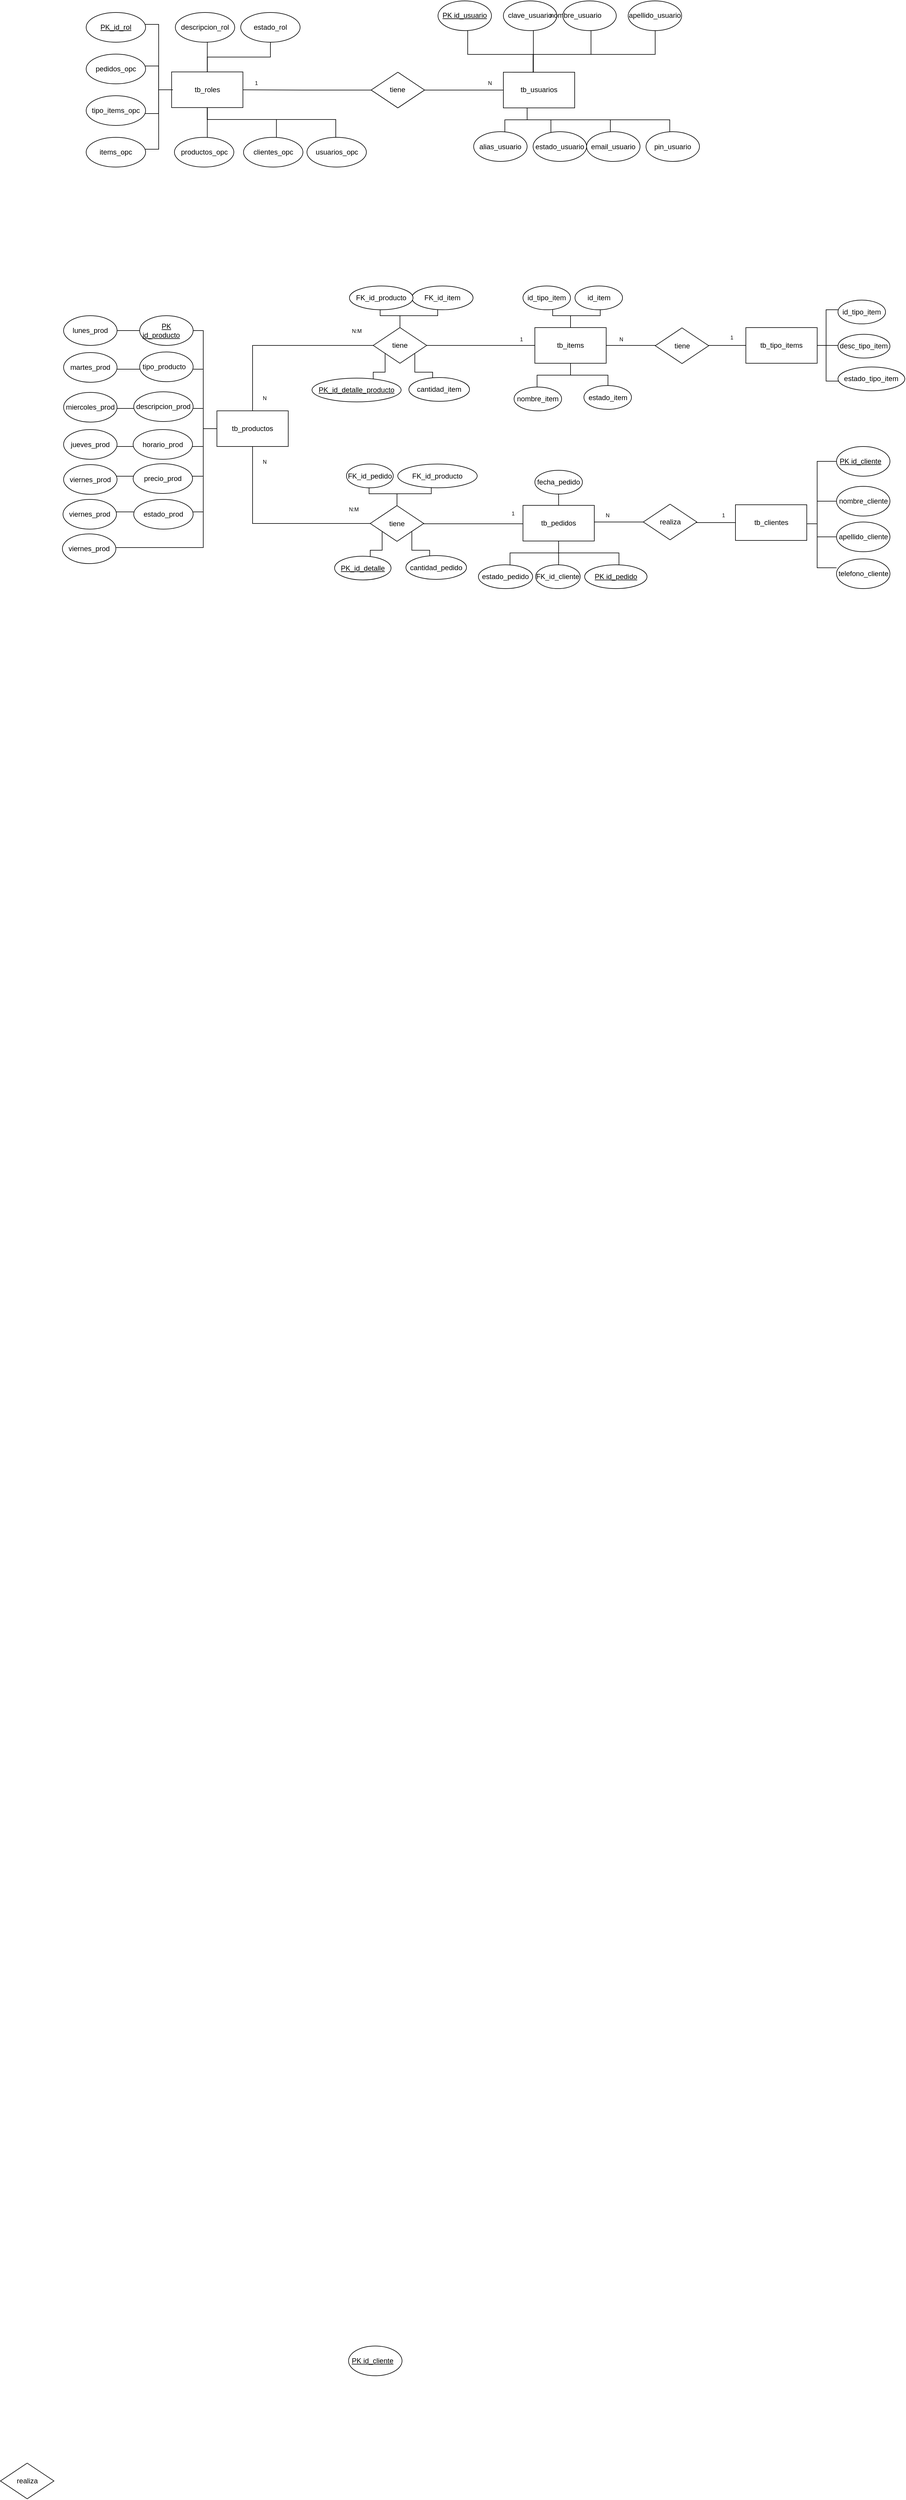<mxfile version="24.0.7" type="github">
  <diagram name="ER" id="s_cLqucrCK-qtgdjDWhT">
    <mxGraphModel dx="3075" dy="2091" grid="1" gridSize="10" guides="1" tooltips="1" connect="1" arrows="1" fold="1" page="1" pageScale="1" pageWidth="827" pageHeight="1169" math="0" shadow="0">
      <root>
        <mxCell id="0" />
        <mxCell id="1" parent="0" />
        <mxCell id="Yz_XdNRA3-hMg08UgE4n-16" style="edgeStyle=orthogonalEdgeStyle;rounded=0;orthogonalLoop=1;jettySize=auto;html=1;entryX=0.444;entryY=0.5;entryDx=0;entryDy=0;entryPerimeter=0;" parent="1" source="Yz_XdNRA3-hMg08UgE4n-24" target="Yz_XdNRA3-hMg08UgE4n-32" edge="1">
          <mxGeometry relative="1" as="geometry">
            <mxPoint x="711.96" y="60.47" as="targetPoint" />
          </mxGeometry>
        </mxCell>
        <mxCell id="Yz_XdNRA3-hMg08UgE4n-17" style="edgeStyle=orthogonalEdgeStyle;rounded=0;orthogonalLoop=1;jettySize=auto;html=1;entryX=0.833;entryY=0.5;entryDx=0;entryDy=0;entryPerimeter=0;exitX=0;exitY=0.5;exitDx=0;exitDy=0;" parent="1" source="Yz_XdNRA3-hMg08UgE4n-32" target="Yz_XdNRA3-hMg08UgE4n-20" edge="1">
          <mxGeometry relative="1" as="geometry">
            <mxPoint x="552.5" y="69.97" as="sourcePoint" />
          </mxGeometry>
        </mxCell>
        <mxCell id="Yz_XdNRA3-hMg08UgE4n-20" value="tb_roles" style="rounded=0;whiteSpace=wrap;html=1;" parent="1" vertex="1">
          <mxGeometry x="263.75" y="29.97" width="120" height="60" as="geometry" />
        </mxCell>
        <mxCell id="Yz_XdNRA3-hMg08UgE4n-24" value="tb_usuarios" style="rounded=0;whiteSpace=wrap;html=1;" parent="1" vertex="1">
          <mxGeometry x="822" y="30.47" width="120" height="60" as="geometry" />
        </mxCell>
        <mxCell id="Yz_XdNRA3-hMg08UgE4n-32" value="tiene" style="rhombus;whiteSpace=wrap;html=1;" parent="1" vertex="1">
          <mxGeometry x="599.46" y="30.47" width="90" height="60" as="geometry" />
        </mxCell>
        <mxCell id="Yz_XdNRA3-hMg08UgE4n-80" style="edgeStyle=orthogonalEdgeStyle;rounded=0;orthogonalLoop=1;jettySize=auto;html=1;entryX=0.556;entryY=0.6;entryDx=0;entryDy=0;entryPerimeter=0;" parent="1" source="Yz_XdNRA3-hMg08UgE4n-24" target="Yz_XdNRA3-hMg08UgE4n-93" edge="1">
          <mxGeometry relative="1" as="geometry">
            <Array as="points">
              <mxPoint x="872" y="0.47" />
              <mxPoint x="762" y="0.47" />
            </Array>
          </mxGeometry>
        </mxCell>
        <mxCell id="Yz_XdNRA3-hMg08UgE4n-82" style="edgeStyle=orthogonalEdgeStyle;rounded=0;orthogonalLoop=1;jettySize=auto;html=1;entryX=0.556;entryY=0.4;entryDx=0;entryDy=0;entryPerimeter=0;" parent="1" edge="1">
          <mxGeometry relative="1" as="geometry">
            <Array as="points">
              <mxPoint x="872.46" y="30.5" />
              <mxPoint x="872.46" y="-69.5" />
            </Array>
            <mxPoint x="837.5" y="30.47" as="sourcePoint" />
            <mxPoint x="837.08" y="-69.53" as="targetPoint" />
          </mxGeometry>
        </mxCell>
        <mxCell id="Yz_XdNRA3-hMg08UgE4n-83" style="edgeStyle=orthogonalEdgeStyle;rounded=0;orthogonalLoop=1;jettySize=auto;html=1;entryX=0.444;entryY=0.4;entryDx=0;entryDy=0;entryPerimeter=0;" parent="1" source="Yz_XdNRA3-hMg08UgE4n-24" target="Yz_XdNRA3-hMg08UgE4n-91" edge="1">
          <mxGeometry relative="1" as="geometry">
            <Array as="points">
              <mxPoint x="872.46" y="0.5" />
              <mxPoint x="969.46" y="0.5" />
              <mxPoint x="969.46" y="-69.5" />
            </Array>
          </mxGeometry>
        </mxCell>
        <mxCell id="Yz_XdNRA3-hMg08UgE4n-84" style="edgeStyle=orthogonalEdgeStyle;rounded=0;orthogonalLoop=1;jettySize=auto;html=1;entryX=0.667;entryY=0.4;entryDx=0;entryDy=0;entryPerimeter=0;" parent="1" source="Yz_XdNRA3-hMg08UgE4n-24" target="Yz_XdNRA3-hMg08UgE4n-89" edge="1">
          <mxGeometry relative="1" as="geometry">
            <Array as="points">
              <mxPoint x="872.46" y="0.5" />
              <mxPoint x="1077.46" y="0.5" />
              <mxPoint x="1077.46" y="-69.5" />
            </Array>
          </mxGeometry>
        </mxCell>
        <mxCell id="Yz_XdNRA3-hMg08UgE4n-85" style="edgeStyle=orthogonalEdgeStyle;rounded=0;orthogonalLoop=1;jettySize=auto;html=1;entryX=0.556;entryY=0.6;entryDx=0;entryDy=0;entryPerimeter=0;" parent="1" target="Yz_XdNRA3-hMg08UgE4n-88" edge="1">
          <mxGeometry relative="1" as="geometry">
            <Array as="points">
              <mxPoint x="862" y="110.5" />
              <mxPoint x="1102" y="110.5" />
              <mxPoint x="1102" y="160.5" />
            </Array>
            <mxPoint x="861.96" y="90.5" as="sourcePoint" />
          </mxGeometry>
        </mxCell>
        <mxCell id="Yz_XdNRA3-hMg08UgE4n-86" style="edgeStyle=orthogonalEdgeStyle;rounded=0;orthogonalLoop=1;jettySize=auto;html=1;entryX=0.556;entryY=0.6;entryDx=0;entryDy=0;entryPerimeter=0;" parent="1" target="Yz_XdNRA3-hMg08UgE4n-87" edge="1">
          <mxGeometry relative="1" as="geometry">
            <mxPoint x="862" y="90.53" as="sourcePoint" />
            <Array as="points">
              <mxPoint x="862" y="110.5" />
              <mxPoint x="1002" y="110.5" />
              <mxPoint x="1002" y="150.5" />
              <mxPoint x="1012" y="150.5" />
            </Array>
          </mxGeometry>
        </mxCell>
        <mxCell id="Yz_XdNRA3-hMg08UgE4n-87" value="email_usuario" style="ellipse;whiteSpace=wrap;html=1;" parent="1" vertex="1">
          <mxGeometry x="962" y="130.53" width="90" height="50" as="geometry" />
        </mxCell>
        <mxCell id="Yz_XdNRA3-hMg08UgE4n-88" value="pin_usuario" style="ellipse;whiteSpace=wrap;html=1;" parent="1" vertex="1">
          <mxGeometry x="1062" y="130.53" width="90" height="50" as="geometry" />
        </mxCell>
        <mxCell id="Yz_XdNRA3-hMg08UgE4n-89" value="apellido_usuario" style="ellipse;whiteSpace=wrap;html=1;" parent="1" vertex="1">
          <mxGeometry x="1032" y="-89.53" width="90" height="50" as="geometry" />
        </mxCell>
        <mxCell id="Yz_XdNRA3-hMg08UgE4n-90" value="clave_usuario" style="ellipse;whiteSpace=wrap;html=1;" parent="1" vertex="1">
          <mxGeometry x="822" y="-89.53" width="90" height="50" as="geometry" />
        </mxCell>
        <mxCell id="Yz_XdNRA3-hMg08UgE4n-91" value="nombre_usuario&lt;span style=&quot;white-space: pre;&quot;&gt;&#x9;&lt;/span&gt;&lt;span style=&quot;white-space: pre;&quot;&gt;&#x9;&lt;/span&gt;" style="ellipse;whiteSpace=wrap;html=1;" parent="1" vertex="1">
          <mxGeometry x="922" y="-89.53" width="90" height="50" as="geometry" />
        </mxCell>
        <mxCell id="Yz_XdNRA3-hMg08UgE4n-93" value="&lt;u&gt;PK id_usuario&lt;/u&gt;" style="ellipse;whiteSpace=wrap;html=1;" parent="1" vertex="1">
          <mxGeometry x="712" y="-89.53" width="90" height="50" as="geometry" />
        </mxCell>
        <mxCell id="Yz_XdNRA3-hMg08UgE4n-94" style="edgeStyle=orthogonalEdgeStyle;rounded=0;orthogonalLoop=1;jettySize=auto;html=1;entryX=0.583;entryY=0.8;entryDx=0;entryDy=0;entryPerimeter=0;" parent="1" target="Yz_XdNRA3-hMg08UgE4n-96" edge="1">
          <mxGeometry relative="1" as="geometry">
            <mxPoint x="862" y="90.53" as="sourcePoint" />
            <Array as="points">
              <mxPoint x="862" y="110.53" />
              <mxPoint x="824" y="110.53" />
            </Array>
          </mxGeometry>
        </mxCell>
        <mxCell id="Yz_XdNRA3-hMg08UgE4n-95" style="edgeStyle=orthogonalEdgeStyle;rounded=0;orthogonalLoop=1;jettySize=auto;html=1;entryX=0.444;entryY=0.8;entryDx=0;entryDy=0;entryPerimeter=0;" parent="1" target="Yz_XdNRA3-hMg08UgE4n-97" edge="1">
          <mxGeometry relative="1" as="geometry">
            <mxPoint x="862" y="90.53" as="sourcePoint" />
            <Array as="points">
              <mxPoint x="862" y="110.53" />
              <mxPoint x="902" y="110.53" />
            </Array>
          </mxGeometry>
        </mxCell>
        <mxCell id="Yz_XdNRA3-hMg08UgE4n-96" value="alias_usuario" style="ellipse;whiteSpace=wrap;html=1;" parent="1" vertex="1">
          <mxGeometry x="772" y="130.53" width="90" height="50" as="geometry" />
        </mxCell>
        <mxCell id="Yz_XdNRA3-hMg08UgE4n-97" value="estado_usuario" style="ellipse;whiteSpace=wrap;html=1;" parent="1" vertex="1">
          <mxGeometry x="872" y="130.53" width="90" height="50" as="geometry" />
        </mxCell>
        <mxCell id="Yz_XdNRA3-hMg08UgE4n-160" value="&lt;font style=&quot;font-size: 9px;&quot;&gt;1&lt;/font&gt;" style="text;html=1;strokeColor=none;fillColor=none;align=center;verticalAlign=middle;whiteSpace=wrap;rounded=0;" parent="1" vertex="1">
          <mxGeometry x="393.75" y="40" width="25" height="15" as="geometry" />
        </mxCell>
        <mxCell id="Yz_XdNRA3-hMg08UgE4n-161" value="&lt;font style=&quot;font-size: 9px;&quot;&gt;N&lt;/font&gt;" style="text;html=1;strokeColor=none;fillColor=none;align=center;verticalAlign=middle;whiteSpace=wrap;rounded=0;" parent="1" vertex="1">
          <mxGeometry x="786.96" y="40.5" width="25" height="15" as="geometry" />
        </mxCell>
        <mxCell id="S6irQDDvWrDtfDvBqgvv-7" value="apellido_cliente" style="ellipse;whiteSpace=wrap;html=1;" parent="1" vertex="1">
          <mxGeometry x="1382.54" y="787" width="90" height="50" as="geometry" />
        </mxCell>
        <mxCell id="S6irQDDvWrDtfDvBqgvv-8" value="nombre_cliente" style="ellipse;whiteSpace=wrap;html=1;" parent="1" vertex="1">
          <mxGeometry x="1382.54" y="727" width="90" height="50" as="geometry" />
        </mxCell>
        <mxCell id="S6irQDDvWrDtfDvBqgvv-9" value="&lt;u&gt;PK id_cliente&lt;span style=&quot;white-space: pre;&quot;&gt;&#x9;&lt;/span&gt;&lt;/u&gt;" style="ellipse;whiteSpace=wrap;html=1;" parent="1" vertex="1">
          <mxGeometry x="1382.54" y="660" width="90" height="50" as="geometry" />
        </mxCell>
        <mxCell id="S6irQDDvWrDtfDvBqgvv-10" value="telefono_cliente" style="ellipse;whiteSpace=wrap;html=1;" parent="1" vertex="1">
          <mxGeometry x="1382.54" y="849" width="90" height="50" as="geometry" />
        </mxCell>
        <mxCell id="S6irQDDvWrDtfDvBqgvv-11" style="edgeStyle=orthogonalEdgeStyle;rounded=0;orthogonalLoop=1;jettySize=auto;html=1;entryX=0.562;entryY=0.367;entryDx=0;entryDy=0;entryPerimeter=0;" parent="1" source="S6irQDDvWrDtfDvBqgvv-8" target="S6irQDDvWrDtfDvBqgvv-6" edge="1">
          <mxGeometry relative="1" as="geometry">
            <Array as="points">
              <mxPoint x="1350" y="752" />
              <mxPoint x="1350" y="790" />
              <mxPoint x="1280" y="790" />
            </Array>
          </mxGeometry>
        </mxCell>
        <mxCell id="S6irQDDvWrDtfDvBqgvv-12" style="edgeStyle=orthogonalEdgeStyle;rounded=0;orthogonalLoop=1;jettySize=auto;html=1;entryX=0.562;entryY=0.533;entryDx=0;entryDy=0;entryPerimeter=0;" parent="1" source="S6irQDDvWrDtfDvBqgvv-9" target="S6irQDDvWrDtfDvBqgvv-6" edge="1">
          <mxGeometry relative="1" as="geometry">
            <Array as="points">
              <mxPoint x="1350" y="685" />
              <mxPoint x="1350" y="790" />
            </Array>
          </mxGeometry>
        </mxCell>
        <mxCell id="S6irQDDvWrDtfDvBqgvv-14" style="edgeStyle=orthogonalEdgeStyle;rounded=0;orthogonalLoop=1;jettySize=auto;html=1;entryX=0.312;entryY=0.533;entryDx=0;entryDy=0;entryPerimeter=0;" parent="1" source="S6irQDDvWrDtfDvBqgvv-7" target="S6irQDDvWrDtfDvBqgvv-6" edge="1">
          <mxGeometry relative="1" as="geometry">
            <Array as="points">
              <mxPoint x="1350" y="812" />
              <mxPoint x="1350" y="790" />
            </Array>
          </mxGeometry>
        </mxCell>
        <mxCell id="S6irQDDvWrDtfDvBqgvv-15" style="edgeStyle=orthogonalEdgeStyle;rounded=0;orthogonalLoop=1;jettySize=auto;html=1;entryX=0.562;entryY=0.7;entryDx=0;entryDy=0;entryPerimeter=0;" parent="1" edge="1">
          <mxGeometry relative="1" as="geometry">
            <mxPoint x="1382.54" y="864.037" as="sourcePoint" />
            <mxPoint x="1279.98" y="790" as="targetPoint" />
            <Array as="points">
              <mxPoint x="1350" y="864" />
              <mxPoint x="1350" y="790" />
            </Array>
          </mxGeometry>
        </mxCell>
        <mxCell id="S6irQDDvWrDtfDvBqgvv-6" value="tb_clientes" style="rounded=0;whiteSpace=wrap;html=1;" parent="1" vertex="1">
          <mxGeometry x="1212.54" y="758" width="120" height="60" as="geometry" />
        </mxCell>
        <mxCell id="S6irQDDvWrDtfDvBqgvv-17" value="&lt;font style=&quot;font-size: 9px;&quot;&gt;1&lt;/font&gt;" style="text;html=1;strokeColor=none;fillColor=none;align=center;verticalAlign=middle;whiteSpace=wrap;rounded=0;" parent="1" vertex="1">
          <mxGeometry x="1180" y="767" width="25" height="15" as="geometry" />
        </mxCell>
        <mxCell id="S6irQDDvWrDtfDvBqgvv-20" style="edgeStyle=orthogonalEdgeStyle;rounded=0;orthogonalLoop=1;jettySize=auto;html=1;entryX=0.392;entryY=0.483;entryDx=0;entryDy=0;entryPerimeter=0;" parent="1" source="S6irQDDvWrDtfDvBqgvv-19" edge="1">
          <mxGeometry relative="1" as="geometry">
            <mxPoint x="907.54" y="786.98" as="targetPoint" />
          </mxGeometry>
        </mxCell>
        <mxCell id="S6irQDDvWrDtfDvBqgvv-21" value="&lt;font style=&quot;font-size: 9px;&quot;&gt;N&lt;/font&gt;" style="text;html=1;strokeColor=none;fillColor=none;align=center;verticalAlign=middle;whiteSpace=wrap;rounded=0;" parent="1" vertex="1">
          <mxGeometry x="985" y="767" width="25" height="15" as="geometry" />
        </mxCell>
        <mxCell id="S6irQDDvWrDtfDvBqgvv-23" style="edgeStyle=orthogonalEdgeStyle;rounded=0;orthogonalLoop=1;jettySize=auto;html=1;entryX=0.417;entryY=0.517;entryDx=0;entryDy=0;entryPerimeter=0;" parent="1" source="S6irQDDvWrDtfDvBqgvv-6" target="S6irQDDvWrDtfDvBqgvv-19" edge="1">
          <mxGeometry relative="1" as="geometry" />
        </mxCell>
        <mxCell id="S6irQDDvWrDtfDvBqgvv-19" value="realiza" style="rhombus;whiteSpace=wrap;html=1;" parent="1" vertex="1">
          <mxGeometry x="1057.5" y="757" width="90" height="60" as="geometry" />
        </mxCell>
        <mxCell id="S6irQDDvWrDtfDvBqgvv-26" value="tb_pedidos" style="rounded=0;whiteSpace=wrap;html=1;" parent="1" vertex="1">
          <mxGeometry x="855" y="759" width="120" height="60" as="geometry" />
        </mxCell>
        <mxCell id="S6irQDDvWrDtfDvBqgvv-27" style="edgeStyle=orthogonalEdgeStyle;rounded=0;orthogonalLoop=1;jettySize=auto;html=1;entryX=0.55;entryY=0.75;entryDx=0;entryDy=0;entryPerimeter=0;" parent="1" source="S6irQDDvWrDtfDvBqgvv-26" target="S6irQDDvWrDtfDvBqgvv-33" edge="1">
          <mxGeometry relative="1" as="geometry" />
        </mxCell>
        <mxCell id="S6irQDDvWrDtfDvBqgvv-28" style="edgeStyle=orthogonalEdgeStyle;rounded=0;orthogonalLoop=1;jettySize=auto;html=1;entryX=0.517;entryY=0.75;entryDx=0;entryDy=0;entryPerimeter=0;" parent="1" source="S6irQDDvWrDtfDvBqgvv-26" target="S6irQDDvWrDtfDvBqgvv-34" edge="1">
          <mxGeometry relative="1" as="geometry" />
        </mxCell>
        <mxCell id="S6irQDDvWrDtfDvBqgvv-29" style="edgeStyle=orthogonalEdgeStyle;rounded=0;orthogonalLoop=1;jettySize=auto;html=1;entryX=0.583;entryY=0.5;entryDx=0;entryDy=0;entryPerimeter=0;" parent="1" source="S6irQDDvWrDtfDvBqgvv-26" target="S6irQDDvWrDtfDvBqgvv-36" edge="1">
          <mxGeometry relative="1" as="geometry" />
        </mxCell>
        <mxCell id="S6irQDDvWrDtfDvBqgvv-30" style="edgeStyle=orthogonalEdgeStyle;rounded=0;orthogonalLoop=1;jettySize=auto;html=1;entryX=0.512;entryY=0.6;entryDx=0;entryDy=0;entryPerimeter=0;" parent="1" source="S6irQDDvWrDtfDvBqgvv-26" target="S6irQDDvWrDtfDvBqgvv-32" edge="1">
          <mxGeometry relative="1" as="geometry" />
        </mxCell>
        <mxCell id="S6irQDDvWrDtfDvBqgvv-32" value="fecha_pedido" style="ellipse;whiteSpace=wrap;html=1;" parent="1" vertex="1">
          <mxGeometry x="875" y="700" width="80" height="40" as="geometry" />
        </mxCell>
        <mxCell id="S6irQDDvWrDtfDvBqgvv-33" value="&lt;u&gt;PK id_pedido&lt;/u&gt;" style="ellipse;whiteSpace=wrap;html=1;" parent="1" vertex="1">
          <mxGeometry x="958.75" y="859" width="105" height="40" as="geometry" />
        </mxCell>
        <mxCell id="S6irQDDvWrDtfDvBqgvv-34" value="FK_id_cliente" style="ellipse;whiteSpace=wrap;html=1;" parent="1" vertex="1">
          <mxGeometry x="876.25" y="859" width="75" height="40" as="geometry" />
        </mxCell>
        <mxCell id="S6irQDDvWrDtfDvBqgvv-36" value="estado_pedido" style="ellipse;whiteSpace=wrap;html=1;" parent="1" vertex="1">
          <mxGeometry x="780" y="859" width="91.25" height="40" as="geometry" />
        </mxCell>
        <mxCell id="S6irQDDvWrDtfDvBqgvv-37" value="&lt;font style=&quot;font-size: 9px;&quot;&gt;1&lt;/font&gt;" style="text;html=1;strokeColor=none;fillColor=none;align=center;verticalAlign=middle;whiteSpace=wrap;rounded=0;" parent="1" vertex="1">
          <mxGeometry x="826.25" y="764" width="25" height="15" as="geometry" />
        </mxCell>
        <mxCell id="S6irQDDvWrDtfDvBqgvv-39" value="&lt;u&gt;PK id_cliente&lt;span style=&quot;white-space: pre;&quot;&gt;&#x9;&lt;/span&gt;&lt;/u&gt;" style="ellipse;whiteSpace=wrap;html=1;" parent="1" vertex="1">
          <mxGeometry x="561.5" y="3855" width="90" height="50" as="geometry" />
        </mxCell>
        <mxCell id="S6irQDDvWrDtfDvBqgvv-43" style="edgeStyle=orthogonalEdgeStyle;rounded=0;orthogonalLoop=1;jettySize=auto;html=1;entryX=0.533;entryY=0.525;entryDx=0;entryDy=0;entryPerimeter=0;" parent="1" source="S6irQDDvWrDtfDvBqgvv-42" target="S6irQDDvWrDtfDvBqgvv-50" edge="1">
          <mxGeometry relative="1" as="geometry">
            <Array as="points">
              <mxPoint x="668" y="834.5" />
              <mxPoint x="698" y="834.5" />
            </Array>
          </mxGeometry>
        </mxCell>
        <mxCell id="S6irQDDvWrDtfDvBqgvv-44" style="edgeStyle=orthogonalEdgeStyle;rounded=0;orthogonalLoop=1;jettySize=auto;html=1;entryX=0.533;entryY=0.5;entryDx=0;entryDy=0;entryPerimeter=0;" parent="1" source="S6irQDDvWrDtfDvBqgvv-42" target="S6irQDDvWrDtfDvBqgvv-49" edge="1">
          <mxGeometry relative="1" as="geometry">
            <Array as="points">
              <mxPoint x="618" y="834.5" />
              <mxPoint x="598" y="834.5" />
            </Array>
          </mxGeometry>
        </mxCell>
        <mxCell id="S6irQDDvWrDtfDvBqgvv-45" style="edgeStyle=orthogonalEdgeStyle;rounded=0;orthogonalLoop=1;jettySize=auto;html=1;entryX=0.422;entryY=0.625;entryDx=0;entryDy=0;entryPerimeter=0;" parent="1" source="S6irQDDvWrDtfDvBqgvv-42" target="S6irQDDvWrDtfDvBqgvv-47" edge="1">
          <mxGeometry relative="1" as="geometry" />
        </mxCell>
        <mxCell id="S6irQDDvWrDtfDvBqgvv-46" style="edgeStyle=orthogonalEdgeStyle;rounded=0;orthogonalLoop=1;jettySize=auto;html=1;entryX=0.483;entryY=0.375;entryDx=0;entryDy=0;entryPerimeter=0;" parent="1" source="S6irQDDvWrDtfDvBqgvv-42" target="S6irQDDvWrDtfDvBqgvv-48" edge="1">
          <mxGeometry relative="1" as="geometry" />
        </mxCell>
        <mxCell id="S6irQDDvWrDtfDvBqgvv-47" value="FK_id_producto" style="ellipse;whiteSpace=wrap;html=1;" parent="1" vertex="1">
          <mxGeometry x="644.25" y="689.5" width="133.75" height="40" as="geometry" />
        </mxCell>
        <mxCell id="S6irQDDvWrDtfDvBqgvv-48" value="FK_id_pedido" style="ellipse;whiteSpace=wrap;html=1;" parent="1" vertex="1">
          <mxGeometry x="558" y="689.5" width="78.75" height="40" as="geometry" />
        </mxCell>
        <mxCell id="S6irQDDvWrDtfDvBqgvv-49" value="&lt;u&gt;PK_id_detalle&lt;/u&gt;" style="ellipse;whiteSpace=wrap;html=1;" parent="1" vertex="1">
          <mxGeometry x="538" y="844.5" width="95" height="40" as="geometry" />
        </mxCell>
        <mxCell id="S6irQDDvWrDtfDvBqgvv-50" value="cantidad_pedido" style="ellipse;whiteSpace=wrap;html=1;" parent="1" vertex="1">
          <mxGeometry x="658" y="843.5" width="102" height="40" as="geometry" />
        </mxCell>
        <mxCell id="S6irQDDvWrDtfDvBqgvv-51" value="&lt;font style=&quot;font-size: 9px;&quot;&gt;N:M&lt;/font&gt;" style="text;html=1;strokeColor=none;fillColor=none;align=center;verticalAlign=middle;whiteSpace=wrap;rounded=0;" parent="1" vertex="1">
          <mxGeometry x="558" y="757" width="25" height="15" as="geometry" />
        </mxCell>
        <mxCell id="S6irQDDvWrDtfDvBqgvv-52" value="realiza" style="rhombus;whiteSpace=wrap;html=1;" parent="1" vertex="1">
          <mxGeometry x="-24.25" y="4052" width="90" height="60" as="geometry" />
        </mxCell>
        <mxCell id="S6irQDDvWrDtfDvBqgvv-53" style="edgeStyle=orthogonalEdgeStyle;rounded=0;orthogonalLoop=1;jettySize=auto;html=1;entryX=0.333;entryY=0.583;entryDx=0;entryDy=0;entryPerimeter=0;" parent="1" source="S6irQDDvWrDtfDvBqgvv-26" target="S6irQDDvWrDtfDvBqgvv-42" edge="1">
          <mxGeometry relative="1" as="geometry">
            <Array as="points">
              <mxPoint x="628" y="790" />
            </Array>
          </mxGeometry>
        </mxCell>
        <mxCell id="S6irQDDvWrDtfDvBqgvv-42" value="tiene" style="rhombus;whiteSpace=wrap;html=1;" parent="1" vertex="1">
          <mxGeometry x="598" y="759.5" width="90" height="60" as="geometry" />
        </mxCell>
        <mxCell id="S6irQDDvWrDtfDvBqgvv-60" style="edgeStyle=orthogonalEdgeStyle;rounded=0;orthogonalLoop=1;jettySize=auto;html=1;entryX=0.5;entryY=0.667;entryDx=0;entryDy=0;entryPerimeter=0;" parent="1" source="S6irQDDvWrDtfDvBqgvv-42" target="S6irQDDvWrDtfDvBqgvv-56" edge="1">
          <mxGeometry relative="1" as="geometry" />
        </mxCell>
        <mxCell id="S6irQDDvWrDtfDvBqgvv-61" value="&lt;font style=&quot;font-size: 9px;&quot;&gt;N&lt;/font&gt;" style="text;html=1;strokeColor=none;fillColor=none;align=center;verticalAlign=middle;whiteSpace=wrap;rounded=0;" parent="1" vertex="1">
          <mxGeometry x="407.5" y="677.5" width="25" height="15" as="geometry" />
        </mxCell>
        <mxCell id="S6irQDDvWrDtfDvBqgvv-104" style="edgeStyle=orthogonalEdgeStyle;rounded=0;orthogonalLoop=1;jettySize=auto;html=1;entryX=0.834;entryY=0.567;entryDx=0;entryDy=0;entryPerimeter=0;" parent="1" source="S6irQDDvWrDtfDvBqgvv-56" target="S6irQDDvWrDtfDvBqgvv-103" edge="1">
          <mxGeometry relative="1" as="geometry">
            <Array as="points">
              <mxPoint x="400" y="490" />
              <mxPoint x="670" y="490" />
              <mxPoint x="670" y="494" />
            </Array>
          </mxGeometry>
        </mxCell>
        <mxCell id="S6irQDDvWrDtfDvBqgvv-56" value="tb_productos" style="rounded=0;whiteSpace=wrap;html=1;" parent="1" vertex="1">
          <mxGeometry x="340" y="600" width="120" height="60" as="geometry" />
        </mxCell>
        <mxCell id="S6irQDDvWrDtfDvBqgvv-65" style="edgeStyle=orthogonalEdgeStyle;rounded=0;orthogonalLoop=1;jettySize=auto;html=1;entryX=0.089;entryY=0.36;entryDx=0;entryDy=0;entryPerimeter=0;" parent="1" target="S6irQDDvWrDtfDvBqgvv-72" edge="1">
          <mxGeometry relative="1" as="geometry">
            <mxPoint x="340" y="635" as="sourcePoint" />
            <Array as="points">
              <mxPoint x="340" y="630" />
              <mxPoint x="317" y="630" />
              <mxPoint x="317" y="530" />
              <mxPoint x="90" y="530" />
            </Array>
          </mxGeometry>
        </mxCell>
        <mxCell id="S6irQDDvWrDtfDvBqgvv-66" style="edgeStyle=orthogonalEdgeStyle;rounded=0;orthogonalLoop=1;jettySize=auto;html=1;entryX=0.311;entryY=0.48;entryDx=0;entryDy=0;entryPerimeter=0;" parent="1" target="S6irQDDvWrDtfDvBqgvv-73" edge="1">
          <mxGeometry relative="1" as="geometry">
            <mxPoint x="340" y="635" as="sourcePoint" />
            <Array as="points">
              <mxPoint x="340" y="630" />
              <mxPoint x="317" y="630" />
              <mxPoint x="317" y="596" />
              <mxPoint x="110" y="596" />
            </Array>
          </mxGeometry>
        </mxCell>
        <mxCell id="S6irQDDvWrDtfDvBqgvv-70" value="descripcion_prod" style="ellipse;whiteSpace=wrap;html=1;" parent="1" vertex="1">
          <mxGeometry x="200" y="568" width="100" height="50" as="geometry" />
        </mxCell>
        <mxCell id="S6irQDDvWrDtfDvBqgvv-71" value="tipo_producto&lt;span style=&quot;white-space: pre;&quot;&gt;&#x9;&lt;/span&gt;" style="ellipse;whiteSpace=wrap;html=1;" parent="1" vertex="1">
          <mxGeometry x="210" y="501" width="90" height="50" as="geometry" />
        </mxCell>
        <mxCell id="S6irQDDvWrDtfDvBqgvv-72" value="martes_prod" style="ellipse;whiteSpace=wrap;html=1;" parent="1" vertex="1">
          <mxGeometry x="82" y="502" width="90" height="50" as="geometry" />
        </mxCell>
        <mxCell id="S6irQDDvWrDtfDvBqgvv-73" value="miercoles_prod" style="ellipse;whiteSpace=wrap;html=1;" parent="1" vertex="1">
          <mxGeometry x="82" y="569" width="90" height="50" as="geometry" />
        </mxCell>
        <mxCell id="S6irQDDvWrDtfDvBqgvv-78" style="edgeStyle=orthogonalEdgeStyle;rounded=0;orthogonalLoop=1;jettySize=auto;html=1;entryX=0.2;entryY=0.6;entryDx=0;entryDy=0;entryPerimeter=0;exitX=0;exitY=0.5;exitDx=0;exitDy=0;" parent="1" source="S6irQDDvWrDtfDvBqgvv-56" target="S6irQDDvWrDtfDvBqgvv-69" edge="1">
          <mxGeometry relative="1" as="geometry">
            <mxPoint x="337" y="635.0" as="sourcePoint" />
            <mxPoint x="277.02" y="465" as="targetPoint" />
            <Array as="points">
              <mxPoint x="317" y="630" />
              <mxPoint x="317" y="465" />
              <mxPoint x="100" y="465" />
            </Array>
          </mxGeometry>
        </mxCell>
        <mxCell id="S6irQDDvWrDtfDvBqgvv-76" value="&lt;u&gt;PK id_producto&lt;span style=&quot;white-space: pre;&quot;&gt;&#x9;&lt;/span&gt;&lt;/u&gt;" style="ellipse;whiteSpace=wrap;html=1;" parent="1" vertex="1">
          <mxGeometry x="210" y="440" width="90" height="50" as="geometry" />
        </mxCell>
        <mxCell id="S6irQDDvWrDtfDvBqgvv-90" style="edgeStyle=orthogonalEdgeStyle;rounded=0;orthogonalLoop=1;jettySize=auto;html=1;entryX=0.311;entryY=0.57;entryDx=0;entryDy=0;entryPerimeter=0;exitX=0;exitY=0.5;exitDx=0;exitDy=0;" parent="1" source="S6irQDDvWrDtfDvBqgvv-56" edge="1">
          <mxGeometry relative="1" as="geometry">
            <mxPoint x="337" y="630.014" as="sourcePoint" />
            <mxPoint x="106.99" y="660.0" as="targetPoint" />
            <Array as="points">
              <mxPoint x="317" y="630" />
              <mxPoint x="317" y="660" />
            </Array>
          </mxGeometry>
        </mxCell>
        <mxCell id="S6irQDDvWrDtfDvBqgvv-91" style="edgeStyle=orthogonalEdgeStyle;rounded=0;orthogonalLoop=1;jettySize=auto;html=1;entryX=0.533;entryY=0.79;entryDx=0;entryDy=0;entryPerimeter=0;" parent="1" edge="1">
          <mxGeometry relative="1" as="geometry">
            <mxPoint x="337" y="630.018" as="sourcePoint" />
            <mxPoint x="126.97" y="730.0" as="targetPoint" />
            <Array as="points">
              <mxPoint x="317" y="630" />
              <mxPoint x="317" y="710" />
              <mxPoint x="127" y="710" />
            </Array>
          </mxGeometry>
        </mxCell>
        <mxCell id="S6irQDDvWrDtfDvBqgvv-92" style="edgeStyle=orthogonalEdgeStyle;rounded=0;orthogonalLoop=1;jettySize=auto;html=1;entryX=0.656;entryY=0.62;entryDx=0;entryDy=0;entryPerimeter=0;" parent="1" edge="1">
          <mxGeometry relative="1" as="geometry">
            <mxPoint x="337" y="630.018" as="sourcePoint" />
            <mxPoint x="137.04" y="780.0" as="targetPoint" />
            <Array as="points">
              <mxPoint x="317" y="630" />
              <mxPoint x="317" y="770" />
              <mxPoint x="137" y="770" />
            </Array>
          </mxGeometry>
        </mxCell>
        <mxCell id="S6irQDDvWrDtfDvBqgvv-93" style="edgeStyle=orthogonalEdgeStyle;rounded=0;orthogonalLoop=1;jettySize=auto;html=1;entryX=0.556;entryY=0.86;entryDx=0;entryDy=0;entryPerimeter=0;" parent="1" edge="1">
          <mxGeometry relative="1" as="geometry">
            <mxPoint x="337" y="630" as="sourcePoint" />
            <mxPoint x="127.04" y="850" as="targetPoint" />
            <Array as="points">
              <mxPoint x="317" y="630" />
              <mxPoint x="317" y="830" />
              <mxPoint x="127" y="830" />
            </Array>
          </mxGeometry>
        </mxCell>
        <mxCell id="S6irQDDvWrDtfDvBqgvv-74" value="jueves_prod" style="ellipse;whiteSpace=wrap;html=1;" parent="1" vertex="1">
          <mxGeometry x="82" y="631.5" width="90" height="50" as="geometry" />
        </mxCell>
        <mxCell id="S6irQDDvWrDtfDvBqgvv-75" value="viernes_prod" style="ellipse;whiteSpace=wrap;html=1;" parent="1" vertex="1">
          <mxGeometry x="82" y="690.5" width="90" height="50" as="geometry" />
        </mxCell>
        <mxCell id="S6irQDDvWrDtfDvBqgvv-79" value="viernes_prod" style="ellipse;whiteSpace=wrap;html=1;" parent="1" vertex="1">
          <mxGeometry x="81" y="749" width="90" height="50" as="geometry" />
        </mxCell>
        <mxCell id="S6irQDDvWrDtfDvBqgvv-80" value="viernes_prod" style="ellipse;whiteSpace=wrap;html=1;" parent="1" vertex="1">
          <mxGeometry x="80" y="807" width="90" height="50" as="geometry" />
        </mxCell>
        <mxCell id="S6irQDDvWrDtfDvBqgvv-82" value="horario_prod" style="ellipse;whiteSpace=wrap;html=1;" parent="1" vertex="1">
          <mxGeometry x="199" y="631.5" width="100" height="50" as="geometry" />
        </mxCell>
        <mxCell id="S6irQDDvWrDtfDvBqgvv-83" value="precio_prod" style="ellipse;whiteSpace=wrap;html=1;" parent="1" vertex="1">
          <mxGeometry x="199" y="689" width="100" height="50" as="geometry" />
        </mxCell>
        <mxCell id="S6irQDDvWrDtfDvBqgvv-84" value="estado_prod" style="ellipse;whiteSpace=wrap;html=1;" parent="1" vertex="1">
          <mxGeometry x="200" y="749" width="100" height="50" as="geometry" />
        </mxCell>
        <mxCell id="S6irQDDvWrDtfDvBqgvv-69" value="lunes_prod" style="ellipse;whiteSpace=wrap;html=1;" parent="1" vertex="1">
          <mxGeometry x="82" y="440" width="90" height="50" as="geometry" />
        </mxCell>
        <mxCell id="S6irQDDvWrDtfDvBqgvv-94" style="edgeStyle=orthogonalEdgeStyle;rounded=0;orthogonalLoop=1;jettySize=auto;html=1;entryX=0.533;entryY=0.525;entryDx=0;entryDy=0;entryPerimeter=0;" parent="1" source="S6irQDDvWrDtfDvBqgvv-103" target="S6irQDDvWrDtfDvBqgvv-101" edge="1">
          <mxGeometry relative="1" as="geometry">
            <Array as="points">
              <mxPoint x="673" y="535" />
              <mxPoint x="703" y="535" />
            </Array>
          </mxGeometry>
        </mxCell>
        <mxCell id="S6irQDDvWrDtfDvBqgvv-95" style="edgeStyle=orthogonalEdgeStyle;rounded=0;orthogonalLoop=1;jettySize=auto;html=1;entryX=0.533;entryY=0.5;entryDx=0;entryDy=0;entryPerimeter=0;" parent="1" source="S6irQDDvWrDtfDvBqgvv-103" target="S6irQDDvWrDtfDvBqgvv-100" edge="1">
          <mxGeometry relative="1" as="geometry">
            <Array as="points">
              <mxPoint x="623" y="535" />
              <mxPoint x="603" y="535" />
            </Array>
          </mxGeometry>
        </mxCell>
        <mxCell id="S6irQDDvWrDtfDvBqgvv-96" style="edgeStyle=orthogonalEdgeStyle;rounded=0;orthogonalLoop=1;jettySize=auto;html=1;entryX=0.422;entryY=0.625;entryDx=0;entryDy=0;entryPerimeter=0;" parent="1" source="S6irQDDvWrDtfDvBqgvv-103" target="S6irQDDvWrDtfDvBqgvv-98" edge="1">
          <mxGeometry relative="1" as="geometry" />
        </mxCell>
        <mxCell id="S6irQDDvWrDtfDvBqgvv-97" style="edgeStyle=orthogonalEdgeStyle;rounded=0;orthogonalLoop=1;jettySize=auto;html=1;entryX=0.483;entryY=0.375;entryDx=0;entryDy=0;entryPerimeter=0;" parent="1" source="S6irQDDvWrDtfDvBqgvv-103" target="S6irQDDvWrDtfDvBqgvv-99" edge="1">
          <mxGeometry relative="1" as="geometry" />
        </mxCell>
        <mxCell id="S6irQDDvWrDtfDvBqgvv-98" value="FK_id_item" style="ellipse;whiteSpace=wrap;html=1;" parent="1" vertex="1">
          <mxGeometry x="668" y="390" width="103" height="40" as="geometry" />
        </mxCell>
        <mxCell id="S6irQDDvWrDtfDvBqgvv-99" value="FK_id_producto" style="ellipse;whiteSpace=wrap;html=1;" parent="1" vertex="1">
          <mxGeometry x="563" y="390" width="107" height="40" as="geometry" />
        </mxCell>
        <mxCell id="S6irQDDvWrDtfDvBqgvv-100" value="&lt;u&gt;PK_id_detalle_producto&lt;/u&gt;" style="ellipse;whiteSpace=wrap;html=1;" parent="1" vertex="1">
          <mxGeometry x="500" y="545" width="150" height="40" as="geometry" />
        </mxCell>
        <mxCell id="S6irQDDvWrDtfDvBqgvv-101" value="cantidad_item" style="ellipse;whiteSpace=wrap;html=1;" parent="1" vertex="1">
          <mxGeometry x="663" y="544" width="102" height="40" as="geometry" />
        </mxCell>
        <mxCell id="S6irQDDvWrDtfDvBqgvv-102" value="&lt;font style=&quot;font-size: 9px;&quot;&gt;N:M&lt;/font&gt;" style="text;html=1;strokeColor=none;fillColor=none;align=center;verticalAlign=middle;whiteSpace=wrap;rounded=0;" parent="1" vertex="1">
          <mxGeometry x="563" y="457.5" width="25" height="15" as="geometry" />
        </mxCell>
        <mxCell id="S6irQDDvWrDtfDvBqgvv-103" value="tiene" style="rhombus;whiteSpace=wrap;html=1;" parent="1" vertex="1">
          <mxGeometry x="603" y="460" width="90" height="60" as="geometry" />
        </mxCell>
        <mxCell id="S6irQDDvWrDtfDvBqgvv-106" value="&lt;font style=&quot;font-size: 9px;&quot;&gt;N&lt;/font&gt;" style="text;html=1;strokeColor=none;fillColor=none;align=center;verticalAlign=middle;whiteSpace=wrap;rounded=0;" parent="1" vertex="1">
          <mxGeometry x="407.5" y="570" width="25" height="15" as="geometry" />
        </mxCell>
        <mxCell id="kwW-jIigxsRcbCxiHFIB-3" style="edgeStyle=orthogonalEdgeStyle;rounded=0;orthogonalLoop=1;jettySize=auto;html=1;entryX=0.663;entryY=0.5;entryDx=0;entryDy=0;entryPerimeter=0;" edge="1" parent="1" source="S6irQDDvWrDtfDvBqgvv-103" target="S6irQDDvWrDtfDvBqgvv-57">
          <mxGeometry relative="1" as="geometry" />
        </mxCell>
        <mxCell id="kwW-jIigxsRcbCxiHFIB-8" style="edgeStyle=orthogonalEdgeStyle;rounded=0;orthogonalLoop=1;jettySize=auto;html=1;entryX=0.625;entryY=0.25;entryDx=0;entryDy=0;entryPerimeter=0;" edge="1" parent="1" source="S6irQDDvWrDtfDvBqgvv-57" target="kwW-jIigxsRcbCxiHFIB-6">
          <mxGeometry relative="1" as="geometry" />
        </mxCell>
        <mxCell id="kwW-jIigxsRcbCxiHFIB-9" style="edgeStyle=orthogonalEdgeStyle;rounded=0;orthogonalLoop=1;jettySize=auto;html=1;entryX=0.531;entryY=0.5;entryDx=0;entryDy=0;entryPerimeter=0;" edge="1" parent="1" source="S6irQDDvWrDtfDvBqgvv-57" target="kwW-jIigxsRcbCxiHFIB-7">
          <mxGeometry relative="1" as="geometry" />
        </mxCell>
        <mxCell id="kwW-jIigxsRcbCxiHFIB-10" style="edgeStyle=orthogonalEdgeStyle;rounded=0;orthogonalLoop=1;jettySize=auto;html=1;entryX=0.484;entryY=0.75;entryDx=0;entryDy=0;entryPerimeter=0;" edge="1" parent="1" source="S6irQDDvWrDtfDvBqgvv-57" target="kwW-jIigxsRcbCxiHFIB-4">
          <mxGeometry relative="1" as="geometry" />
        </mxCell>
        <mxCell id="kwW-jIigxsRcbCxiHFIB-11" style="edgeStyle=orthogonalEdgeStyle;rounded=0;orthogonalLoop=1;jettySize=auto;html=1;entryX=0.563;entryY=0.75;entryDx=0;entryDy=0;entryPerimeter=0;" edge="1" parent="1" source="S6irQDDvWrDtfDvBqgvv-57" target="kwW-jIigxsRcbCxiHFIB-5">
          <mxGeometry relative="1" as="geometry">
            <Array as="points">
              <mxPoint x="935" y="540" />
              <mxPoint x="998" y="540" />
              <mxPoint x="998" y="588" />
            </Array>
          </mxGeometry>
        </mxCell>
        <mxCell id="kwW-jIigxsRcbCxiHFIB-4" value="nombre_item" style="ellipse;whiteSpace=wrap;html=1;" vertex="1" parent="1">
          <mxGeometry x="840" y="560" width="80" height="40" as="geometry" />
        </mxCell>
        <mxCell id="kwW-jIigxsRcbCxiHFIB-5" value="estado_item" style="ellipse;whiteSpace=wrap;html=1;" vertex="1" parent="1">
          <mxGeometry x="957.54" y="557.5" width="80" height="40" as="geometry" />
        </mxCell>
        <mxCell id="kwW-jIigxsRcbCxiHFIB-6" value="id_tipo_item" style="ellipse;whiteSpace=wrap;html=1;" vertex="1" parent="1">
          <mxGeometry x="854.96" y="390" width="80" height="40" as="geometry" />
        </mxCell>
        <mxCell id="kwW-jIigxsRcbCxiHFIB-7" value="id_item" style="ellipse;whiteSpace=wrap;html=1;" vertex="1" parent="1">
          <mxGeometry x="942.5" y="390" width="80" height="40" as="geometry" />
        </mxCell>
        <mxCell id="S6irQDDvWrDtfDvBqgvv-57" value="tb_items" style="rounded=0;whiteSpace=wrap;html=1;" parent="1" vertex="1">
          <mxGeometry x="875" y="460" width="120" height="60" as="geometry" />
        </mxCell>
        <mxCell id="kwW-jIigxsRcbCxiHFIB-17" style="edgeStyle=orthogonalEdgeStyle;rounded=0;orthogonalLoop=1;jettySize=auto;html=1;entryX=0.8;entryY=0.469;entryDx=0;entryDy=0;entryPerimeter=0;" edge="1" parent="1" source="S6irQDDvWrDtfDvBqgvv-59" target="kwW-jIigxsRcbCxiHFIB-14">
          <mxGeometry relative="1" as="geometry" />
        </mxCell>
        <mxCell id="kwW-jIigxsRcbCxiHFIB-18" style="edgeStyle=orthogonalEdgeStyle;rounded=0;orthogonalLoop=1;jettySize=auto;html=1;entryX=0.5;entryY=0.406;entryDx=0;entryDy=0;entryPerimeter=0;" edge="1" parent="1" source="S6irQDDvWrDtfDvBqgvv-59" target="kwW-jIigxsRcbCxiHFIB-13">
          <mxGeometry relative="1" as="geometry">
            <Array as="points">
              <mxPoint x="1365.04" y="490" />
              <mxPoint x="1365.04" y="430" />
            </Array>
          </mxGeometry>
        </mxCell>
        <mxCell id="kwW-jIigxsRcbCxiHFIB-19" style="edgeStyle=orthogonalEdgeStyle;rounded=0;orthogonalLoop=1;jettySize=auto;html=1;entryX=0.445;entryY=0.844;entryDx=0;entryDy=0;entryPerimeter=0;" edge="1" parent="1" source="S6irQDDvWrDtfDvBqgvv-59" target="kwW-jIigxsRcbCxiHFIB-15">
          <mxGeometry relative="1" as="geometry">
            <Array as="points">
              <mxPoint x="1365.04" y="490" />
              <mxPoint x="1365.04" y="550" />
              <mxPoint x="1435.04" y="550" />
            </Array>
          </mxGeometry>
        </mxCell>
        <mxCell id="kwW-jIigxsRcbCxiHFIB-13" value="id_tipo_item" style="ellipse;whiteSpace=wrap;html=1;" vertex="1" parent="1">
          <mxGeometry x="1385.04" y="413.75" width="80" height="40" as="geometry" />
        </mxCell>
        <mxCell id="kwW-jIigxsRcbCxiHFIB-14" value="desc_tipo_item" style="ellipse;whiteSpace=wrap;html=1;" vertex="1" parent="1">
          <mxGeometry x="1385.04" y="471.25" width="87.46" height="40" as="geometry" />
        </mxCell>
        <mxCell id="kwW-jIigxsRcbCxiHFIB-15" value="estado_tipo_item" style="ellipse;whiteSpace=wrap;html=1;" vertex="1" parent="1">
          <mxGeometry x="1385.04" y="526.25" width="112.46" height="40" as="geometry" />
        </mxCell>
        <mxCell id="kwW-jIigxsRcbCxiHFIB-21" style="edgeStyle=orthogonalEdgeStyle;rounded=0;orthogonalLoop=1;jettySize=auto;html=1;entryX=0.792;entryY=0.5;entryDx=0;entryDy=0;entryPerimeter=0;" edge="1" parent="1" source="S6irQDDvWrDtfDvBqgvv-57" target="S6irQDDvWrDtfDvBqgvv-59">
          <mxGeometry relative="1" as="geometry" />
        </mxCell>
        <mxCell id="S6irQDDvWrDtfDvBqgvv-59" value="tb_tipo_items" style="rounded=0;whiteSpace=wrap;html=1;" parent="1" vertex="1">
          <mxGeometry x="1230.04" y="460" width="120" height="60" as="geometry" />
        </mxCell>
        <mxCell id="kwW-jIigxsRcbCxiHFIB-16" value="tiene" style="rhombus;whiteSpace=wrap;html=1;" vertex="1" parent="1">
          <mxGeometry x="1077.58" y="460.5" width="90" height="60" as="geometry" />
        </mxCell>
        <mxCell id="kwW-jIigxsRcbCxiHFIB-22" value="&lt;font style=&quot;font-size: 9px;&quot;&gt;N&lt;/font&gt;" style="text;html=1;strokeColor=none;fillColor=none;align=center;verticalAlign=middle;whiteSpace=wrap;rounded=0;" vertex="1" parent="1">
          <mxGeometry x="1007.54" y="471.25" width="25" height="15" as="geometry" />
        </mxCell>
        <mxCell id="kwW-jIigxsRcbCxiHFIB-23" value="&lt;font style=&quot;font-size: 9px;&quot;&gt;1&lt;/font&gt;" style="text;html=1;strokeColor=none;fillColor=none;align=center;verticalAlign=middle;whiteSpace=wrap;rounded=0;" vertex="1" parent="1">
          <mxGeometry x="840" y="471.25" width="25" height="15" as="geometry" />
        </mxCell>
        <mxCell id="kwW-jIigxsRcbCxiHFIB-24" value="&lt;font style=&quot;font-size: 9px;&quot;&gt;1&lt;/font&gt;" style="text;html=1;strokeColor=none;fillColor=none;align=center;verticalAlign=middle;whiteSpace=wrap;rounded=0;" vertex="1" parent="1">
          <mxGeometry x="1194.04" y="468.25" width="25" height="15" as="geometry" />
        </mxCell>
        <mxCell id="kwW-jIigxsRcbCxiHFIB-31" style="edgeStyle=orthogonalEdgeStyle;rounded=0;orthogonalLoop=1;jettySize=auto;html=1;entryX=0.3;entryY=0.6;entryDx=0;entryDy=0;entryPerimeter=0;" edge="1" parent="1" source="Yz_XdNRA3-hMg08UgE4n-20" target="kwW-jIigxsRcbCxiHFIB-27">
          <mxGeometry relative="1" as="geometry" />
        </mxCell>
        <mxCell id="kwW-jIigxsRcbCxiHFIB-32" style="edgeStyle=orthogonalEdgeStyle;rounded=0;orthogonalLoop=1;jettySize=auto;html=1;entryX=0.6;entryY=0.4;entryDx=0;entryDy=0;entryPerimeter=0;" edge="1" parent="1">
          <mxGeometry relative="1" as="geometry">
            <mxPoint x="265.75" y="60" as="sourcePoint" />
            <mxPoint x="182" y="-50" as="targetPoint" />
            <Array as="points">
              <mxPoint x="242" y="60" />
              <mxPoint x="242" y="-50" />
            </Array>
          </mxGeometry>
        </mxCell>
        <mxCell id="kwW-jIigxsRcbCxiHFIB-33" style="edgeStyle=orthogonalEdgeStyle;rounded=0;orthogonalLoop=1;jettySize=auto;html=1;entryX=0.4;entryY=0.4;entryDx=0;entryDy=0;entryPerimeter=0;" edge="1" parent="1" source="Yz_XdNRA3-hMg08UgE4n-20" target="Yz_XdNRA3-hMg08UgE4n-187">
          <mxGeometry relative="1" as="geometry" />
        </mxCell>
        <mxCell id="kwW-jIigxsRcbCxiHFIB-34" style="edgeStyle=orthogonalEdgeStyle;rounded=0;orthogonalLoop=1;jettySize=auto;html=1;entryX=0.5;entryY=0.4;entryDx=0;entryDy=0;entryPerimeter=0;" edge="1" parent="1">
          <mxGeometry relative="1" as="geometry">
            <mxPoint x="265.75" y="60" as="sourcePoint" />
            <mxPoint x="172" y="160" as="targetPoint" />
            <Array as="points">
              <mxPoint x="242" y="60" />
              <mxPoint x="242" y="160" />
            </Array>
          </mxGeometry>
        </mxCell>
        <mxCell id="kwW-jIigxsRcbCxiHFIB-35" style="edgeStyle=orthogonalEdgeStyle;rounded=0;orthogonalLoop=1;jettySize=auto;html=1;entryX=0.538;entryY=0.4;entryDx=0;entryDy=0;entryPerimeter=0;" edge="1" parent="1" source="Yz_XdNRA3-hMg08UgE4n-20" target="Yz_XdNRA3-hMg08UgE4n-151">
          <mxGeometry relative="1" as="geometry" />
        </mxCell>
        <mxCell id="kwW-jIigxsRcbCxiHFIB-36" style="edgeStyle=orthogonalEdgeStyle;rounded=0;orthogonalLoop=1;jettySize=auto;html=1;entryX=0.5;entryY=0.6;entryDx=0;entryDy=0;entryPerimeter=0;" edge="1" parent="1" source="Yz_XdNRA3-hMg08UgE4n-20" target="kwW-jIigxsRcbCxiHFIB-30">
          <mxGeometry relative="1" as="geometry" />
        </mxCell>
        <mxCell id="kwW-jIigxsRcbCxiHFIB-37" style="edgeStyle=orthogonalEdgeStyle;rounded=0;orthogonalLoop=1;jettySize=auto;html=1;entryX=0.553;entryY=0.6;entryDx=0;entryDy=0;entryPerimeter=0;" edge="1" parent="1" source="Yz_XdNRA3-hMg08UgE4n-20" target="kwW-jIigxsRcbCxiHFIB-25">
          <mxGeometry relative="1" as="geometry" />
        </mxCell>
        <mxCell id="kwW-jIigxsRcbCxiHFIB-38" style="edgeStyle=orthogonalEdgeStyle;rounded=0;orthogonalLoop=1;jettySize=auto;html=1;entryX=0.553;entryY=0.6;entryDx=0;entryDy=0;entryPerimeter=0;" edge="1" parent="1" source="Yz_XdNRA3-hMg08UgE4n-20" target="kwW-jIigxsRcbCxiHFIB-28">
          <mxGeometry relative="1" as="geometry">
            <Array as="points">
              <mxPoint x="324" y="110" />
              <mxPoint x="440" y="110" />
            </Array>
          </mxGeometry>
        </mxCell>
        <mxCell id="kwW-jIigxsRcbCxiHFIB-39" style="edgeStyle=orthogonalEdgeStyle;rounded=0;orthogonalLoop=1;jettySize=auto;html=1;entryX=0.485;entryY=0.8;entryDx=0;entryDy=0;entryPerimeter=0;" edge="1" parent="1" source="Yz_XdNRA3-hMg08UgE4n-20" target="kwW-jIigxsRcbCxiHFIB-29">
          <mxGeometry relative="1" as="geometry">
            <Array as="points">
              <mxPoint x="324" y="110" />
              <mxPoint x="540" y="110" />
            </Array>
          </mxGeometry>
        </mxCell>
        <mxCell id="Yz_XdNRA3-hMg08UgE4n-150" value="&lt;u&gt;PK_id_rol&lt;/u&gt;" style="ellipse;whiteSpace=wrap;html=1;" parent="1" vertex="1">
          <mxGeometry x="120" y="-70" width="100" height="50" as="geometry" />
        </mxCell>
        <mxCell id="Yz_XdNRA3-hMg08UgE4n-151" value="descripcion_rol" style="ellipse;whiteSpace=wrap;html=1;" parent="1" vertex="1">
          <mxGeometry x="270" y="-70" width="100" height="50" as="geometry" />
        </mxCell>
        <mxCell id="Yz_XdNRA3-hMg08UgE4n-187" value="pedidos_opc" style="ellipse;whiteSpace=wrap;html=1;" parent="1" vertex="1">
          <mxGeometry x="120" width="100" height="50" as="geometry" />
        </mxCell>
        <mxCell id="kwW-jIigxsRcbCxiHFIB-25" value="productos_opc" style="ellipse;whiteSpace=wrap;html=1;" vertex="1" parent="1">
          <mxGeometry x="268.5" y="140" width="100" height="50" as="geometry" />
        </mxCell>
        <mxCell id="kwW-jIigxsRcbCxiHFIB-26" value="items_opc" style="ellipse;whiteSpace=wrap;html=1;" vertex="1" parent="1">
          <mxGeometry x="120" y="140" width="100" height="50" as="geometry" />
        </mxCell>
        <mxCell id="kwW-jIigxsRcbCxiHFIB-27" value="tipo_items_opc" style="ellipse;whiteSpace=wrap;html=1;" vertex="1" parent="1">
          <mxGeometry x="120" y="70" width="100" height="50" as="geometry" />
        </mxCell>
        <mxCell id="kwW-jIigxsRcbCxiHFIB-28" value="clientes_opc" style="ellipse;whiteSpace=wrap;html=1;" vertex="1" parent="1">
          <mxGeometry x="384.75" y="140" width="100" height="50" as="geometry" />
        </mxCell>
        <mxCell id="kwW-jIigxsRcbCxiHFIB-29" value="usuarios_opc" style="ellipse;whiteSpace=wrap;html=1;" vertex="1" parent="1">
          <mxGeometry x="491.5" y="140" width="100" height="50" as="geometry" />
        </mxCell>
        <mxCell id="kwW-jIigxsRcbCxiHFIB-30" value="estado_rol" style="ellipse;whiteSpace=wrap;html=1;" vertex="1" parent="1">
          <mxGeometry x="380" y="-70" width="100" height="50" as="geometry" />
        </mxCell>
      </root>
    </mxGraphModel>
  </diagram>
</mxfile>
